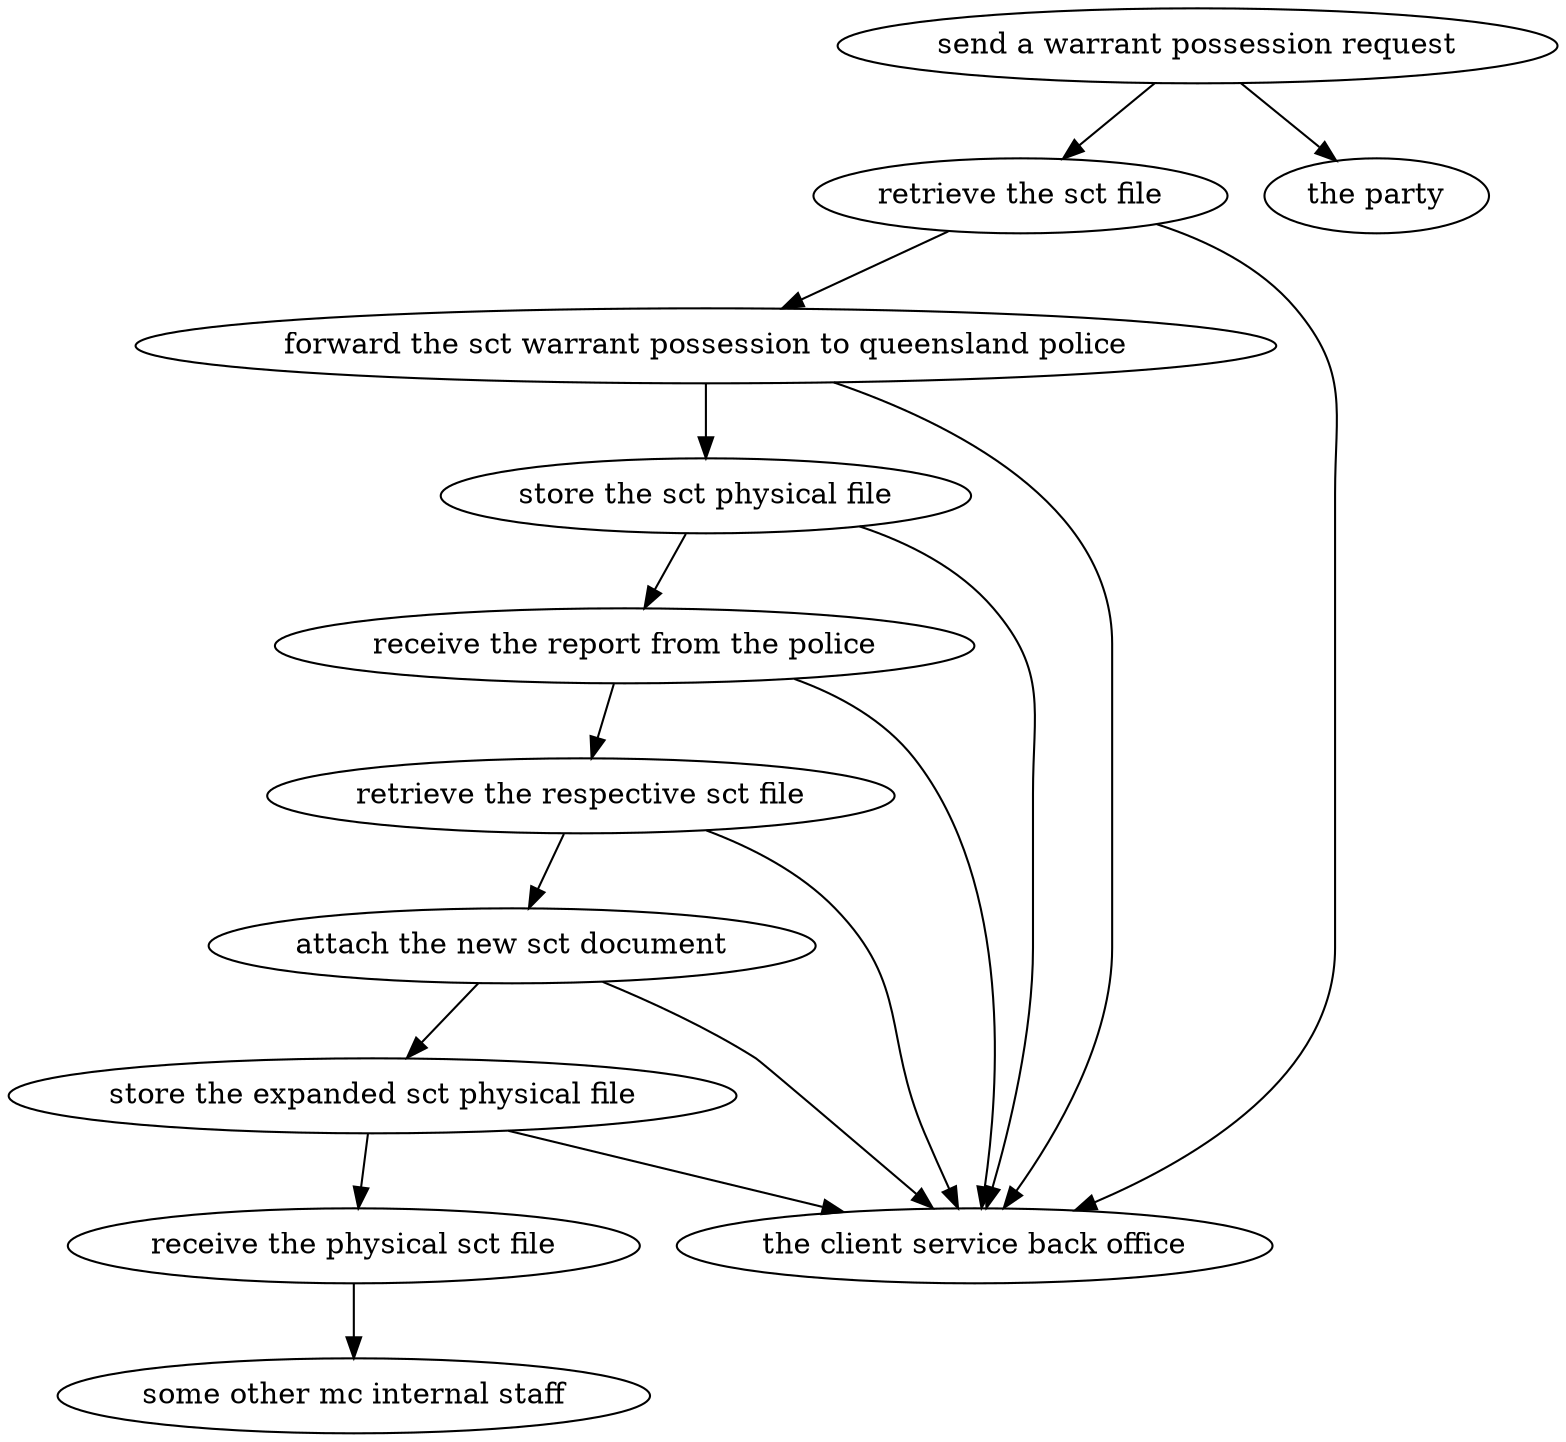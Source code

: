 strict digraph "doc-3.1" {
	graph [name="doc-3.1"];
	"send a warrant possession request"	[attrs="{'type': 'Activity', 'label': 'send a warrant possession request'}"];
	"retrieve the sct file"	[attrs="{'type': 'Activity', 'label': 'retrieve the sct file'}"];
	"send a warrant possession request" -> "retrieve the sct file"	[attrs="{'type': 'flow', 'label': 'flow'}"];
	"the party"	[attrs="{'type': 'Actor', 'label': 'the party'}"];
	"send a warrant possession request" -> "the party"	[attrs="{'type': 'actor performer', 'label': 'actor performer'}"];
	"forward the sct warrant possession to queensland police"	[attrs="{'type': 'Activity', 'label': 'forward the sct warrant possession to queensland police'}"];
	"retrieve the sct file" -> "forward the sct warrant possession to queensland police"	[attrs="{'type': 'flow', 'label': 'flow'}"];
	"the client service back office"	[attrs="{'type': 'Actor', 'label': 'the client service back office'}"];
	"retrieve the sct file" -> "the client service back office"	[attrs="{'type': 'actor performer', 'label': 'actor performer'}"];
	"store the sct physical file"	[attrs="{'type': 'Activity', 'label': 'store the sct physical file'}"];
	"forward the sct warrant possession to queensland police" -> "store the sct physical file"	[attrs="{'type': 'flow', 'label': 'flow'}"];
	"forward the sct warrant possession to queensland police" -> "the client service back office"	[attrs="{'type': 'actor performer', 'label': 'actor performer'}"];
	"receive the report from the police"	[attrs="{'type': 'Activity', 'label': 'receive the report from the police'}"];
	"store the sct physical file" -> "receive the report from the police"	[attrs="{'type': 'flow', 'label': 'flow'}"];
	"store the sct physical file" -> "the client service back office"	[attrs="{'type': 'actor performer', 'label': 'actor performer'}"];
	"retrieve the respective sct file"	[attrs="{'type': 'Activity', 'label': 'retrieve the respective sct file'}"];
	"receive the report from the police" -> "retrieve the respective sct file"	[attrs="{'type': 'flow', 'label': 'flow'}"];
	"receive the report from the police" -> "the client service back office"	[attrs="{'type': 'actor performer', 'label': 'actor performer'}"];
	"attach the new sct document"	[attrs="{'type': 'Activity', 'label': 'attach the new sct document'}"];
	"retrieve the respective sct file" -> "attach the new sct document"	[attrs="{'type': 'flow', 'label': 'flow'}"];
	"retrieve the respective sct file" -> "the client service back office"	[attrs="{'type': 'actor performer', 'label': 'actor performer'}"];
	"store the expanded sct physical file"	[attrs="{'type': 'Activity', 'label': 'store the expanded sct physical file'}"];
	"attach the new sct document" -> "store the expanded sct physical file"	[attrs="{'type': 'flow', 'label': 'flow'}"];
	"attach the new sct document" -> "the client service back office"	[attrs="{'type': 'actor performer', 'label': 'actor performer'}"];
	"receive the physical sct file"	[attrs="{'type': 'Activity', 'label': 'receive the physical sct file'}"];
	"store the expanded sct physical file" -> "receive the physical sct file"	[attrs="{'type': 'flow', 'label': 'flow'}"];
	"store the expanded sct physical file" -> "the client service back office"	[attrs="{'type': 'actor performer', 'label': 'actor performer'}"];
	"some other mc internal staff"	[attrs="{'type': 'Actor', 'label': 'some other mc internal staff'}"];
	"receive the physical sct file" -> "some other mc internal staff"	[attrs="{'type': 'actor performer', 'label': 'actor performer'}"];
}
